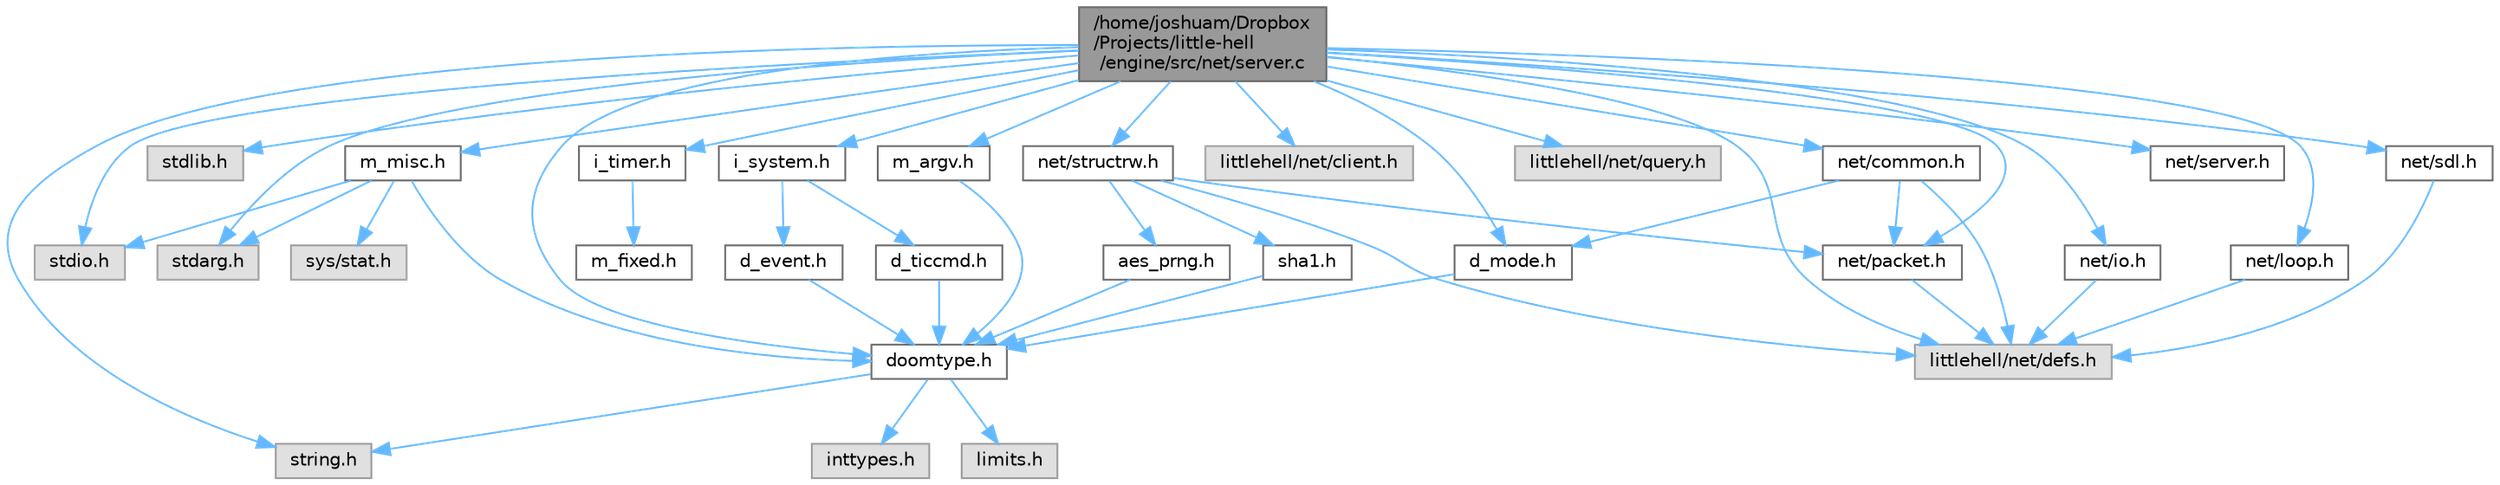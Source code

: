 digraph "/home/joshuam/Dropbox/Projects/little-hell/engine/src/net/server.c"
{
 // LATEX_PDF_SIZE
  bgcolor="transparent";
  edge [fontname=Helvetica,fontsize=10,labelfontname=Helvetica,labelfontsize=10];
  node [fontname=Helvetica,fontsize=10,shape=box,height=0.2,width=0.4];
  Node1 [label="/home/joshuam/Dropbox\l/Projects/little-hell\l/engine/src/net/server.c",height=0.2,width=0.4,color="gray40", fillcolor="grey60", style="filled", fontcolor="black",tooltip=" "];
  Node1 -> Node2 [color="steelblue1",style="solid"];
  Node2 [label="stdio.h",height=0.2,width=0.4,color="grey60", fillcolor="#E0E0E0", style="filled",tooltip=" "];
  Node1 -> Node3 [color="steelblue1",style="solid"];
  Node3 [label="stdarg.h",height=0.2,width=0.4,color="grey60", fillcolor="#E0E0E0", style="filled",tooltip=" "];
  Node1 -> Node4 [color="steelblue1",style="solid"];
  Node4 [label="stdlib.h",height=0.2,width=0.4,color="grey60", fillcolor="#E0E0E0", style="filled",tooltip=" "];
  Node1 -> Node5 [color="steelblue1",style="solid"];
  Node5 [label="string.h",height=0.2,width=0.4,color="grey60", fillcolor="#E0E0E0", style="filled",tooltip=" "];
  Node1 -> Node6 [color="steelblue1",style="solid"];
  Node6 [label="doomtype.h",height=0.2,width=0.4,color="grey40", fillcolor="white", style="filled",URL="$doomtype_8h.html",tooltip=" "];
  Node6 -> Node5 [color="steelblue1",style="solid"];
  Node6 -> Node7 [color="steelblue1",style="solid"];
  Node7 [label="inttypes.h",height=0.2,width=0.4,color="grey60", fillcolor="#E0E0E0", style="filled",tooltip=" "];
  Node6 -> Node8 [color="steelblue1",style="solid"];
  Node8 [label="limits.h",height=0.2,width=0.4,color="grey60", fillcolor="#E0E0E0", style="filled",tooltip=" "];
  Node1 -> Node9 [color="steelblue1",style="solid"];
  Node9 [label="d_mode.h",height=0.2,width=0.4,color="grey40", fillcolor="white", style="filled",URL="$d__mode_8h.html",tooltip=" "];
  Node9 -> Node6 [color="steelblue1",style="solid"];
  Node1 -> Node10 [color="steelblue1",style="solid"];
  Node10 [label="i_system.h",height=0.2,width=0.4,color="grey40", fillcolor="white", style="filled",URL="$i__system_8h.html",tooltip=" "];
  Node10 -> Node11 [color="steelblue1",style="solid"];
  Node11 [label="d_ticcmd.h",height=0.2,width=0.4,color="grey40", fillcolor="white", style="filled",URL="$d__ticcmd_8h.html",tooltip=" "];
  Node11 -> Node6 [color="steelblue1",style="solid"];
  Node10 -> Node12 [color="steelblue1",style="solid"];
  Node12 [label="d_event.h",height=0.2,width=0.4,color="grey40", fillcolor="white", style="filled",URL="$d__event_8h.html",tooltip=" "];
  Node12 -> Node6 [color="steelblue1",style="solid"];
  Node1 -> Node13 [color="steelblue1",style="solid"];
  Node13 [label="i_timer.h",height=0.2,width=0.4,color="grey40", fillcolor="white", style="filled",URL="$i__timer_8h.html",tooltip=" "];
  Node13 -> Node14 [color="steelblue1",style="solid"];
  Node14 [label="m_fixed.h",height=0.2,width=0.4,color="grey40", fillcolor="white", style="filled",URL="$m__fixed_8h.html",tooltip=" "];
  Node1 -> Node15 [color="steelblue1",style="solid"];
  Node15 [label="m_argv.h",height=0.2,width=0.4,color="grey40", fillcolor="white", style="filled",URL="$m__argv_8h.html",tooltip=" "];
  Node15 -> Node6 [color="steelblue1",style="solid"];
  Node1 -> Node16 [color="steelblue1",style="solid"];
  Node16 [label="m_misc.h",height=0.2,width=0.4,color="grey40", fillcolor="white", style="filled",URL="$m__misc_8h.html",tooltip=" "];
  Node16 -> Node2 [color="steelblue1",style="solid"];
  Node16 -> Node3 [color="steelblue1",style="solid"];
  Node16 -> Node17 [color="steelblue1",style="solid"];
  Node17 [label="sys/stat.h",height=0.2,width=0.4,color="grey60", fillcolor="#E0E0E0", style="filled",tooltip=" "];
  Node16 -> Node6 [color="steelblue1",style="solid"];
  Node1 -> Node18 [color="steelblue1",style="solid"];
  Node18 [label="littlehell/net/client.h",height=0.2,width=0.4,color="grey60", fillcolor="#E0E0E0", style="filled",tooltip=" "];
  Node1 -> Node19 [color="steelblue1",style="solid"];
  Node19 [label="littlehell/net/defs.h",height=0.2,width=0.4,color="grey60", fillcolor="#E0E0E0", style="filled",tooltip=" "];
  Node1 -> Node20 [color="steelblue1",style="solid"];
  Node20 [label="littlehell/net/query.h",height=0.2,width=0.4,color="grey60", fillcolor="#E0E0E0", style="filled",tooltip=" "];
  Node1 -> Node21 [color="steelblue1",style="solid"];
  Node21 [label="net/common.h",height=0.2,width=0.4,color="grey40", fillcolor="white", style="filled",URL="$common_8h.html",tooltip=" "];
  Node21 -> Node9 [color="steelblue1",style="solid"];
  Node21 -> Node19 [color="steelblue1",style="solid"];
  Node21 -> Node22 [color="steelblue1",style="solid"];
  Node22 [label="net/packet.h",height=0.2,width=0.4,color="grey40", fillcolor="white", style="filled",URL="$packet_8h.html",tooltip=" "];
  Node22 -> Node19 [color="steelblue1",style="solid"];
  Node1 -> Node23 [color="steelblue1",style="solid"];
  Node23 [label="net/io.h",height=0.2,width=0.4,color="grey40", fillcolor="white", style="filled",URL="$io_8h.html",tooltip=" "];
  Node23 -> Node19 [color="steelblue1",style="solid"];
  Node1 -> Node24 [color="steelblue1",style="solid"];
  Node24 [label="net/loop.h",height=0.2,width=0.4,color="grey40", fillcolor="white", style="filled",URL="$loop_8h.html",tooltip=" "];
  Node24 -> Node19 [color="steelblue1",style="solid"];
  Node1 -> Node22 [color="steelblue1",style="solid"];
  Node1 -> Node25 [color="steelblue1",style="solid"];
  Node25 [label="net/server.h",height=0.2,width=0.4,color="grey40", fillcolor="white", style="filled",URL="$server_8h.html",tooltip=" "];
  Node1 -> Node26 [color="steelblue1",style="solid"];
  Node26 [label="net/sdl.h",height=0.2,width=0.4,color="grey40", fillcolor="white", style="filled",URL="$sdl_8h.html",tooltip=" "];
  Node26 -> Node19 [color="steelblue1",style="solid"];
  Node1 -> Node27 [color="steelblue1",style="solid"];
  Node27 [label="net/structrw.h",height=0.2,width=0.4,color="grey40", fillcolor="white", style="filled",URL="$structrw_8h.html",tooltip=" "];
  Node27 -> Node28 [color="steelblue1",style="solid"];
  Node28 [label="aes_prng.h",height=0.2,width=0.4,color="grey40", fillcolor="white", style="filled",URL="$aes__prng_8h.html",tooltip=" "];
  Node28 -> Node6 [color="steelblue1",style="solid"];
  Node27 -> Node29 [color="steelblue1",style="solid"];
  Node29 [label="sha1.h",height=0.2,width=0.4,color="grey40", fillcolor="white", style="filled",URL="$sha1_8h.html",tooltip=" "];
  Node29 -> Node6 [color="steelblue1",style="solid"];
  Node27 -> Node19 [color="steelblue1",style="solid"];
  Node27 -> Node22 [color="steelblue1",style="solid"];
}
